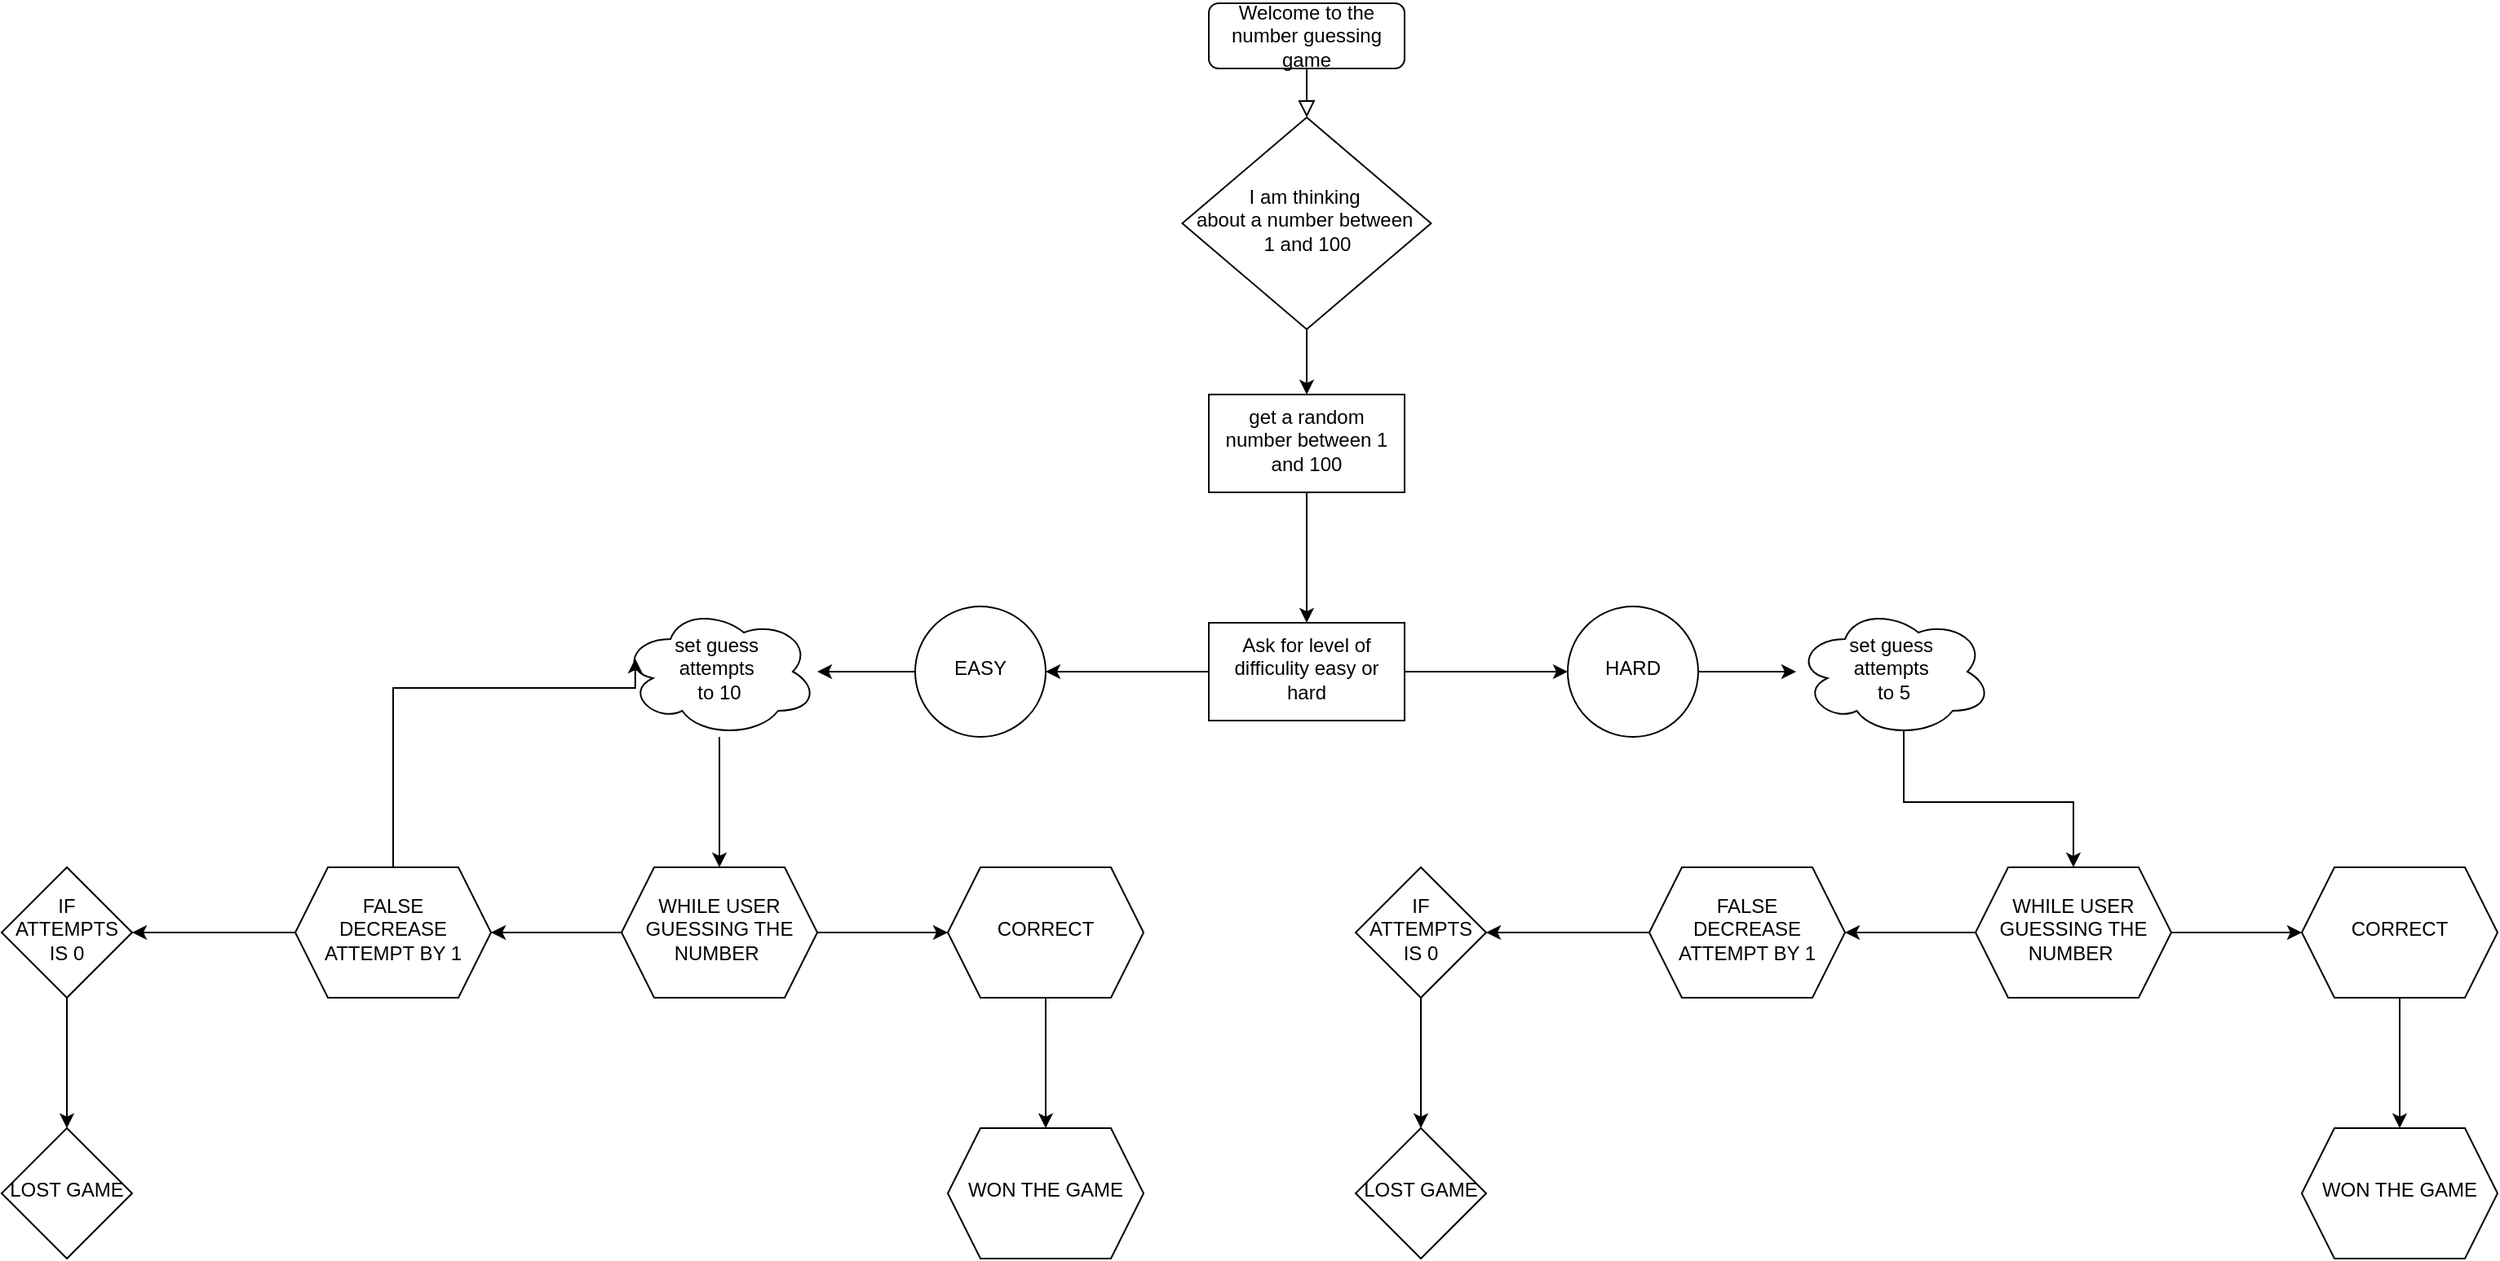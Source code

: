 <mxfile version="24.7.8">
  <diagram id="C5RBs43oDa-KdzZeNtuy" name="Page-1">
    <mxGraphModel dx="1650" dy="704" grid="1" gridSize="10" guides="1" tooltips="1" connect="1" arrows="1" fold="1" page="1" pageScale="1" pageWidth="827" pageHeight="1169" math="0" shadow="0">
      <root>
        <mxCell id="WIyWlLk6GJQsqaUBKTNV-0" />
        <mxCell id="WIyWlLk6GJQsqaUBKTNV-1" parent="WIyWlLk6GJQsqaUBKTNV-0" />
        <mxCell id="WIyWlLk6GJQsqaUBKTNV-2" value="" style="rounded=0;html=1;jettySize=auto;orthogonalLoop=1;fontSize=11;endArrow=block;endFill=0;endSize=8;strokeWidth=1;shadow=0;labelBackgroundColor=none;edgeStyle=orthogonalEdgeStyle;" parent="WIyWlLk6GJQsqaUBKTNV-1" source="WIyWlLk6GJQsqaUBKTNV-3" target="WIyWlLk6GJQsqaUBKTNV-6" edge="1">
          <mxGeometry relative="1" as="geometry" />
        </mxCell>
        <mxCell id="WIyWlLk6GJQsqaUBKTNV-3" value="Welcome to the number guessing game" style="rounded=1;whiteSpace=wrap;html=1;fontSize=12;glass=0;strokeWidth=1;shadow=0;" parent="WIyWlLk6GJQsqaUBKTNV-1" vertex="1">
          <mxGeometry x="330" y="40" width="120" height="40" as="geometry" />
        </mxCell>
        <mxCell id="XN2gZozpxX8xo5aqIHgn-5" value="" style="edgeStyle=orthogonalEdgeStyle;rounded=0;orthogonalLoop=1;jettySize=auto;html=1;" edge="1" parent="WIyWlLk6GJQsqaUBKTNV-1" source="WIyWlLk6GJQsqaUBKTNV-6" target="XN2gZozpxX8xo5aqIHgn-4">
          <mxGeometry relative="1" as="geometry" />
        </mxCell>
        <mxCell id="WIyWlLk6GJQsqaUBKTNV-6" value="I am thinking&amp;nbsp;&lt;div&gt;about a number between&amp;nbsp;&lt;div&gt;1 and 100&lt;/div&gt;&lt;/div&gt;" style="rhombus;whiteSpace=wrap;html=1;shadow=0;fontFamily=Helvetica;fontSize=12;align=center;strokeWidth=1;spacing=6;spacingTop=-4;" parent="WIyWlLk6GJQsqaUBKTNV-1" vertex="1">
          <mxGeometry x="313.75" y="110" width="152.5" height="130" as="geometry" />
        </mxCell>
        <mxCell id="XN2gZozpxX8xo5aqIHgn-7" value="" style="edgeStyle=orthogonalEdgeStyle;rounded=0;orthogonalLoop=1;jettySize=auto;html=1;" edge="1" parent="WIyWlLk6GJQsqaUBKTNV-1" source="XN2gZozpxX8xo5aqIHgn-4" target="XN2gZozpxX8xo5aqIHgn-6">
          <mxGeometry relative="1" as="geometry" />
        </mxCell>
        <mxCell id="XN2gZozpxX8xo5aqIHgn-4" value="get a random number between 1 and 100" style="whiteSpace=wrap;html=1;shadow=0;strokeWidth=1;spacing=6;spacingTop=-4;" vertex="1" parent="WIyWlLk6GJQsqaUBKTNV-1">
          <mxGeometry x="330" y="280" width="120" height="60" as="geometry" />
        </mxCell>
        <mxCell id="XN2gZozpxX8xo5aqIHgn-9" value="" style="edgeStyle=orthogonalEdgeStyle;rounded=0;orthogonalLoop=1;jettySize=auto;html=1;" edge="1" parent="WIyWlLk6GJQsqaUBKTNV-1" source="XN2gZozpxX8xo5aqIHgn-6" target="XN2gZozpxX8xo5aqIHgn-8">
          <mxGeometry relative="1" as="geometry" />
        </mxCell>
        <mxCell id="XN2gZozpxX8xo5aqIHgn-11" value="" style="edgeStyle=orthogonalEdgeStyle;rounded=0;orthogonalLoop=1;jettySize=auto;html=1;" edge="1" parent="WIyWlLk6GJQsqaUBKTNV-1" source="XN2gZozpxX8xo5aqIHgn-6" target="XN2gZozpxX8xo5aqIHgn-10">
          <mxGeometry relative="1" as="geometry" />
        </mxCell>
        <mxCell id="XN2gZozpxX8xo5aqIHgn-6" value="Ask for level of difficulity easy or hard" style="whiteSpace=wrap;html=1;shadow=0;strokeWidth=1;spacing=6;spacingTop=-4;" vertex="1" parent="WIyWlLk6GJQsqaUBKTNV-1">
          <mxGeometry x="330" y="420" width="120" height="60" as="geometry" />
        </mxCell>
        <mxCell id="XN2gZozpxX8xo5aqIHgn-16" value="" style="edgeStyle=orthogonalEdgeStyle;rounded=0;orthogonalLoop=1;jettySize=auto;html=1;" edge="1" parent="WIyWlLk6GJQsqaUBKTNV-1" source="XN2gZozpxX8xo5aqIHgn-8" target="XN2gZozpxX8xo5aqIHgn-15">
          <mxGeometry relative="1" as="geometry" />
        </mxCell>
        <mxCell id="XN2gZozpxX8xo5aqIHgn-8" value="EASY" style="ellipse;whiteSpace=wrap;html=1;shadow=0;strokeWidth=1;spacing=6;spacingTop=-4;" vertex="1" parent="WIyWlLk6GJQsqaUBKTNV-1">
          <mxGeometry x="150" y="410" width="80" height="80" as="geometry" />
        </mxCell>
        <mxCell id="XN2gZozpxX8xo5aqIHgn-14" style="edgeStyle=orthogonalEdgeStyle;rounded=0;orthogonalLoop=1;jettySize=auto;html=1;exitX=1;exitY=0.5;exitDx=0;exitDy=0;" edge="1" parent="WIyWlLk6GJQsqaUBKTNV-1" source="XN2gZozpxX8xo5aqIHgn-10" target="XN2gZozpxX8xo5aqIHgn-12">
          <mxGeometry relative="1" as="geometry" />
        </mxCell>
        <mxCell id="XN2gZozpxX8xo5aqIHgn-10" value="HARD" style="ellipse;whiteSpace=wrap;html=1;shadow=0;strokeWidth=1;spacing=6;spacingTop=-4;" vertex="1" parent="WIyWlLk6GJQsqaUBKTNV-1">
          <mxGeometry x="550" y="410" width="80" height="80" as="geometry" />
        </mxCell>
        <mxCell id="XN2gZozpxX8xo5aqIHgn-48" style="edgeStyle=orthogonalEdgeStyle;rounded=0;orthogonalLoop=1;jettySize=auto;html=1;exitX=0.55;exitY=0.95;exitDx=0;exitDy=0;exitPerimeter=0;" edge="1" parent="WIyWlLk6GJQsqaUBKTNV-1" source="XN2gZozpxX8xo5aqIHgn-12" target="XN2gZozpxX8xo5aqIHgn-38">
          <mxGeometry relative="1" as="geometry" />
        </mxCell>
        <mxCell id="XN2gZozpxX8xo5aqIHgn-12" value="set guess&amp;nbsp;&lt;div&gt;attempts&amp;nbsp;&lt;div&gt;to 5&lt;/div&gt;&lt;/div&gt;" style="ellipse;shape=cloud;whiteSpace=wrap;html=1;shadow=0;strokeWidth=1;spacing=6;spacingTop=-4;" vertex="1" parent="WIyWlLk6GJQsqaUBKTNV-1">
          <mxGeometry x="690" y="410" width="120" height="80" as="geometry" />
        </mxCell>
        <mxCell id="XN2gZozpxX8xo5aqIHgn-18" value="" style="edgeStyle=orthogonalEdgeStyle;rounded=0;orthogonalLoop=1;jettySize=auto;html=1;" edge="1" parent="WIyWlLk6GJQsqaUBKTNV-1" source="XN2gZozpxX8xo5aqIHgn-15" target="XN2gZozpxX8xo5aqIHgn-17">
          <mxGeometry relative="1" as="geometry" />
        </mxCell>
        <mxCell id="XN2gZozpxX8xo5aqIHgn-15" value="set guess&amp;nbsp;&lt;div&gt;attempts&amp;nbsp;&lt;div&gt;to 10&lt;/div&gt;&lt;/div&gt;" style="ellipse;shape=cloud;whiteSpace=wrap;html=1;shadow=0;strokeWidth=1;spacing=6;spacingTop=-4;" vertex="1" parent="WIyWlLk6GJQsqaUBKTNV-1">
          <mxGeometry x="-30" y="410" width="120" height="80" as="geometry" />
        </mxCell>
        <mxCell id="XN2gZozpxX8xo5aqIHgn-26" value="" style="edgeStyle=orthogonalEdgeStyle;rounded=0;orthogonalLoop=1;jettySize=auto;html=1;" edge="1" parent="WIyWlLk6GJQsqaUBKTNV-1" source="XN2gZozpxX8xo5aqIHgn-17" target="XN2gZozpxX8xo5aqIHgn-25">
          <mxGeometry relative="1" as="geometry" />
        </mxCell>
        <mxCell id="XN2gZozpxX8xo5aqIHgn-30" value="" style="edgeStyle=orthogonalEdgeStyle;rounded=0;orthogonalLoop=1;jettySize=auto;html=1;" edge="1" parent="WIyWlLk6GJQsqaUBKTNV-1" source="XN2gZozpxX8xo5aqIHgn-17" target="XN2gZozpxX8xo5aqIHgn-29">
          <mxGeometry relative="1" as="geometry" />
        </mxCell>
        <mxCell id="XN2gZozpxX8xo5aqIHgn-17" value="WHILE USER GUESSING THE NUMBER&amp;nbsp;" style="shape=hexagon;perimeter=hexagonPerimeter2;whiteSpace=wrap;html=1;fixedSize=1;shadow=0;strokeWidth=1;spacing=6;spacingTop=-4;" vertex="1" parent="WIyWlLk6GJQsqaUBKTNV-1">
          <mxGeometry x="-30" y="570" width="120" height="80" as="geometry" />
        </mxCell>
        <mxCell id="XN2gZozpxX8xo5aqIHgn-28" value="" style="edgeStyle=orthogonalEdgeStyle;rounded=0;orthogonalLoop=1;jettySize=auto;html=1;" edge="1" parent="WIyWlLk6GJQsqaUBKTNV-1" source="XN2gZozpxX8xo5aqIHgn-25" target="XN2gZozpxX8xo5aqIHgn-27">
          <mxGeometry relative="1" as="geometry" />
        </mxCell>
        <mxCell id="XN2gZozpxX8xo5aqIHgn-25" value="CORRECT" style="shape=hexagon;perimeter=hexagonPerimeter2;whiteSpace=wrap;html=1;fixedSize=1;shadow=0;strokeWidth=1;spacing=6;spacingTop=-4;" vertex="1" parent="WIyWlLk6GJQsqaUBKTNV-1">
          <mxGeometry x="170" y="570" width="120" height="80" as="geometry" />
        </mxCell>
        <mxCell id="XN2gZozpxX8xo5aqIHgn-27" value="WON THE GAME" style="shape=hexagon;perimeter=hexagonPerimeter2;whiteSpace=wrap;html=1;fixedSize=1;shadow=0;strokeWidth=1;spacing=6;spacingTop=-4;" vertex="1" parent="WIyWlLk6GJQsqaUBKTNV-1">
          <mxGeometry x="170" y="730" width="120" height="80" as="geometry" />
        </mxCell>
        <mxCell id="XN2gZozpxX8xo5aqIHgn-33" value="" style="edgeStyle=orthogonalEdgeStyle;rounded=0;orthogonalLoop=1;jettySize=auto;html=1;" edge="1" parent="WIyWlLk6GJQsqaUBKTNV-1" source="XN2gZozpxX8xo5aqIHgn-29" target="XN2gZozpxX8xo5aqIHgn-32">
          <mxGeometry relative="1" as="geometry" />
        </mxCell>
        <mxCell id="XN2gZozpxX8xo5aqIHgn-29" value="FALSE&lt;div&gt;DECREASE ATTEMPT BY 1&lt;/div&gt;" style="shape=hexagon;perimeter=hexagonPerimeter2;whiteSpace=wrap;html=1;fixedSize=1;shadow=0;strokeWidth=1;spacing=6;spacingTop=-4;" vertex="1" parent="WIyWlLk6GJQsqaUBKTNV-1">
          <mxGeometry x="-230" y="570" width="120" height="80" as="geometry" />
        </mxCell>
        <mxCell id="XN2gZozpxX8xo5aqIHgn-31" style="edgeStyle=orthogonalEdgeStyle;rounded=0;orthogonalLoop=1;jettySize=auto;html=1;exitX=0.5;exitY=0;exitDx=0;exitDy=0;entryX=0.07;entryY=0.4;entryDx=0;entryDy=0;entryPerimeter=0;" edge="1" parent="WIyWlLk6GJQsqaUBKTNV-1" source="XN2gZozpxX8xo5aqIHgn-29" target="XN2gZozpxX8xo5aqIHgn-15">
          <mxGeometry relative="1" as="geometry">
            <Array as="points">
              <mxPoint x="-170" y="460" />
              <mxPoint x="-22" y="460" />
            </Array>
          </mxGeometry>
        </mxCell>
        <mxCell id="XN2gZozpxX8xo5aqIHgn-35" value="" style="edgeStyle=orthogonalEdgeStyle;rounded=0;orthogonalLoop=1;jettySize=auto;html=1;" edge="1" parent="WIyWlLk6GJQsqaUBKTNV-1" source="XN2gZozpxX8xo5aqIHgn-32" target="XN2gZozpxX8xo5aqIHgn-34">
          <mxGeometry relative="1" as="geometry" />
        </mxCell>
        <mxCell id="XN2gZozpxX8xo5aqIHgn-32" value="IF ATTEMPTS&lt;div&gt;IS 0&lt;/div&gt;" style="rhombus;whiteSpace=wrap;html=1;shadow=0;strokeWidth=1;spacing=6;spacingTop=-4;" vertex="1" parent="WIyWlLk6GJQsqaUBKTNV-1">
          <mxGeometry x="-410" y="570" width="80" height="80" as="geometry" />
        </mxCell>
        <mxCell id="XN2gZozpxX8xo5aqIHgn-34" value="LOST GAME" style="rhombus;whiteSpace=wrap;html=1;shadow=0;strokeWidth=1;spacing=6;spacingTop=-4;" vertex="1" parent="WIyWlLk6GJQsqaUBKTNV-1">
          <mxGeometry x="-410" y="730" width="80" height="80" as="geometry" />
        </mxCell>
        <mxCell id="XN2gZozpxX8xo5aqIHgn-36" value="" style="edgeStyle=orthogonalEdgeStyle;rounded=0;orthogonalLoop=1;jettySize=auto;html=1;" edge="1" parent="WIyWlLk6GJQsqaUBKTNV-1" source="XN2gZozpxX8xo5aqIHgn-38" target="XN2gZozpxX8xo5aqIHgn-40">
          <mxGeometry relative="1" as="geometry" />
        </mxCell>
        <mxCell id="XN2gZozpxX8xo5aqIHgn-37" value="" style="edgeStyle=orthogonalEdgeStyle;rounded=0;orthogonalLoop=1;jettySize=auto;html=1;" edge="1" parent="WIyWlLk6GJQsqaUBKTNV-1" source="XN2gZozpxX8xo5aqIHgn-38" target="XN2gZozpxX8xo5aqIHgn-43">
          <mxGeometry relative="1" as="geometry" />
        </mxCell>
        <mxCell id="XN2gZozpxX8xo5aqIHgn-38" value="WHILE USER GUESSING THE NUMBER&amp;nbsp;" style="shape=hexagon;perimeter=hexagonPerimeter2;whiteSpace=wrap;html=1;fixedSize=1;shadow=0;strokeWidth=1;spacing=6;spacingTop=-4;" vertex="1" parent="WIyWlLk6GJQsqaUBKTNV-1">
          <mxGeometry x="800" y="570" width="120" height="80" as="geometry" />
        </mxCell>
        <mxCell id="XN2gZozpxX8xo5aqIHgn-39" value="" style="edgeStyle=orthogonalEdgeStyle;rounded=0;orthogonalLoop=1;jettySize=auto;html=1;" edge="1" parent="WIyWlLk6GJQsqaUBKTNV-1" source="XN2gZozpxX8xo5aqIHgn-40" target="XN2gZozpxX8xo5aqIHgn-41">
          <mxGeometry relative="1" as="geometry" />
        </mxCell>
        <mxCell id="XN2gZozpxX8xo5aqIHgn-40" value="CORRECT" style="shape=hexagon;perimeter=hexagonPerimeter2;whiteSpace=wrap;html=1;fixedSize=1;shadow=0;strokeWidth=1;spacing=6;spacingTop=-4;" vertex="1" parent="WIyWlLk6GJQsqaUBKTNV-1">
          <mxGeometry x="1000" y="570" width="120" height="80" as="geometry" />
        </mxCell>
        <mxCell id="XN2gZozpxX8xo5aqIHgn-41" value="WON THE GAME" style="shape=hexagon;perimeter=hexagonPerimeter2;whiteSpace=wrap;html=1;fixedSize=1;shadow=0;strokeWidth=1;spacing=6;spacingTop=-4;" vertex="1" parent="WIyWlLk6GJQsqaUBKTNV-1">
          <mxGeometry x="1000" y="730" width="120" height="80" as="geometry" />
        </mxCell>
        <mxCell id="XN2gZozpxX8xo5aqIHgn-42" value="" style="edgeStyle=orthogonalEdgeStyle;rounded=0;orthogonalLoop=1;jettySize=auto;html=1;" edge="1" parent="WIyWlLk6GJQsqaUBKTNV-1" source="XN2gZozpxX8xo5aqIHgn-43" target="XN2gZozpxX8xo5aqIHgn-45">
          <mxGeometry relative="1" as="geometry" />
        </mxCell>
        <mxCell id="XN2gZozpxX8xo5aqIHgn-43" value="FALSE&lt;div&gt;DECREASE ATTEMPT BY 1&lt;/div&gt;" style="shape=hexagon;perimeter=hexagonPerimeter2;whiteSpace=wrap;html=1;fixedSize=1;shadow=0;strokeWidth=1;spacing=6;spacingTop=-4;" vertex="1" parent="WIyWlLk6GJQsqaUBKTNV-1">
          <mxGeometry x="600" y="570" width="120" height="80" as="geometry" />
        </mxCell>
        <mxCell id="XN2gZozpxX8xo5aqIHgn-44" value="" style="edgeStyle=orthogonalEdgeStyle;rounded=0;orthogonalLoop=1;jettySize=auto;html=1;" edge="1" parent="WIyWlLk6GJQsqaUBKTNV-1" source="XN2gZozpxX8xo5aqIHgn-45" target="XN2gZozpxX8xo5aqIHgn-46">
          <mxGeometry relative="1" as="geometry" />
        </mxCell>
        <mxCell id="XN2gZozpxX8xo5aqIHgn-45" value="IF ATTEMPTS&lt;div&gt;IS 0&lt;/div&gt;" style="rhombus;whiteSpace=wrap;html=1;shadow=0;strokeWidth=1;spacing=6;spacingTop=-4;" vertex="1" parent="WIyWlLk6GJQsqaUBKTNV-1">
          <mxGeometry x="420" y="570" width="80" height="80" as="geometry" />
        </mxCell>
        <mxCell id="XN2gZozpxX8xo5aqIHgn-46" value="LOST GAME" style="rhombus;whiteSpace=wrap;html=1;shadow=0;strokeWidth=1;spacing=6;spacingTop=-4;" vertex="1" parent="WIyWlLk6GJQsqaUBKTNV-1">
          <mxGeometry x="420" y="730" width="80" height="80" as="geometry" />
        </mxCell>
      </root>
    </mxGraphModel>
  </diagram>
</mxfile>
